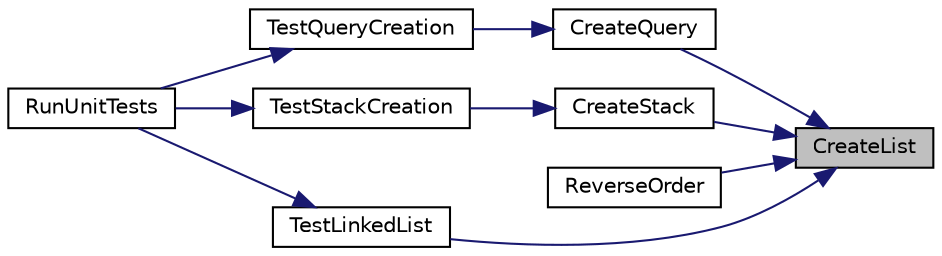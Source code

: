 digraph "CreateList"
{
 // LATEX_PDF_SIZE
  edge [fontname="Helvetica",fontsize="10",labelfontname="Helvetica",labelfontsize="10"];
  node [fontname="Helvetica",fontsize="10",shape=record];
  rankdir="RL";
  Node1 [label="CreateList",height=0.2,width=0.4,color="black", fillcolor="grey75", style="filled", fontcolor="black",tooltip=" "];
  Node1 -> Node2 [dir="back",color="midnightblue",fontsize="10",style="solid",fontname="Helvetica"];
  Node2 [label="CreateQuery",height=0.2,width=0.4,color="black", fillcolor="white", style="filled",URL="$_query_8h.html#ab4c17e1b96bd8ae62044d83a39e8acc7",tooltip=" "];
  Node2 -> Node3 [dir="back",color="midnightblue",fontsize="10",style="solid",fontname="Helvetica"];
  Node3 [label="TestQueryCreation",height=0.2,width=0.4,color="black", fillcolor="white", style="filled",URL="$_tests_8h.html#ac00dc0a497344934b93cf223e1d2bc02",tooltip="tests query creation"];
  Node3 -> Node4 [dir="back",color="midnightblue",fontsize="10",style="solid",fontname="Helvetica"];
  Node4 [label="RunUnitTests",height=0.2,width=0.4,color="black", fillcolor="white", style="filled",URL="$_tests_8h.html#aa97a9cda58fa10ff835b18f62ca5ac81",tooltip=" "];
  Node1 -> Node5 [dir="back",color="midnightblue",fontsize="10",style="solid",fontname="Helvetica"];
  Node5 [label="CreateStack",height=0.2,width=0.4,color="black", fillcolor="white", style="filled",URL="$_stack_8h.html#a07024c474ffedf71428b1af472fc58d9",tooltip=" "];
  Node5 -> Node6 [dir="back",color="midnightblue",fontsize="10",style="solid",fontname="Helvetica"];
  Node6 [label="TestStackCreation",height=0.2,width=0.4,color="black", fillcolor="white", style="filled",URL="$_tests_8h.html#a1eedcb60885450fca9817e710eec9e2c",tooltip="tests stack creation"];
  Node6 -> Node4 [dir="back",color="midnightblue",fontsize="10",style="solid",fontname="Helvetica"];
  Node1 -> Node7 [dir="back",color="midnightblue",fontsize="10",style="solid",fontname="Helvetica"];
  Node7 [label="ReverseOrder",height=0.2,width=0.4,color="black", fillcolor="white", style="filled",URL="$_reverse_order_8h.html#af7146198848adea4e95cb13b597edc27",tooltip="gets inputs from user until inputs a string and prints it in reversed order"];
  Node1 -> Node8 [dir="back",color="midnightblue",fontsize="10",style="solid",fontname="Helvetica"];
  Node8 [label="TestLinkedList",height=0.2,width=0.4,color="black", fillcolor="white", style="filled",URL="$_tests_8h.html#af7f4fde513dc699f2cc5ce2f26d3ba90",tooltip="tests some functions of linked list"];
  Node8 -> Node4 [dir="back",color="midnightblue",fontsize="10",style="solid",fontname="Helvetica"];
}
